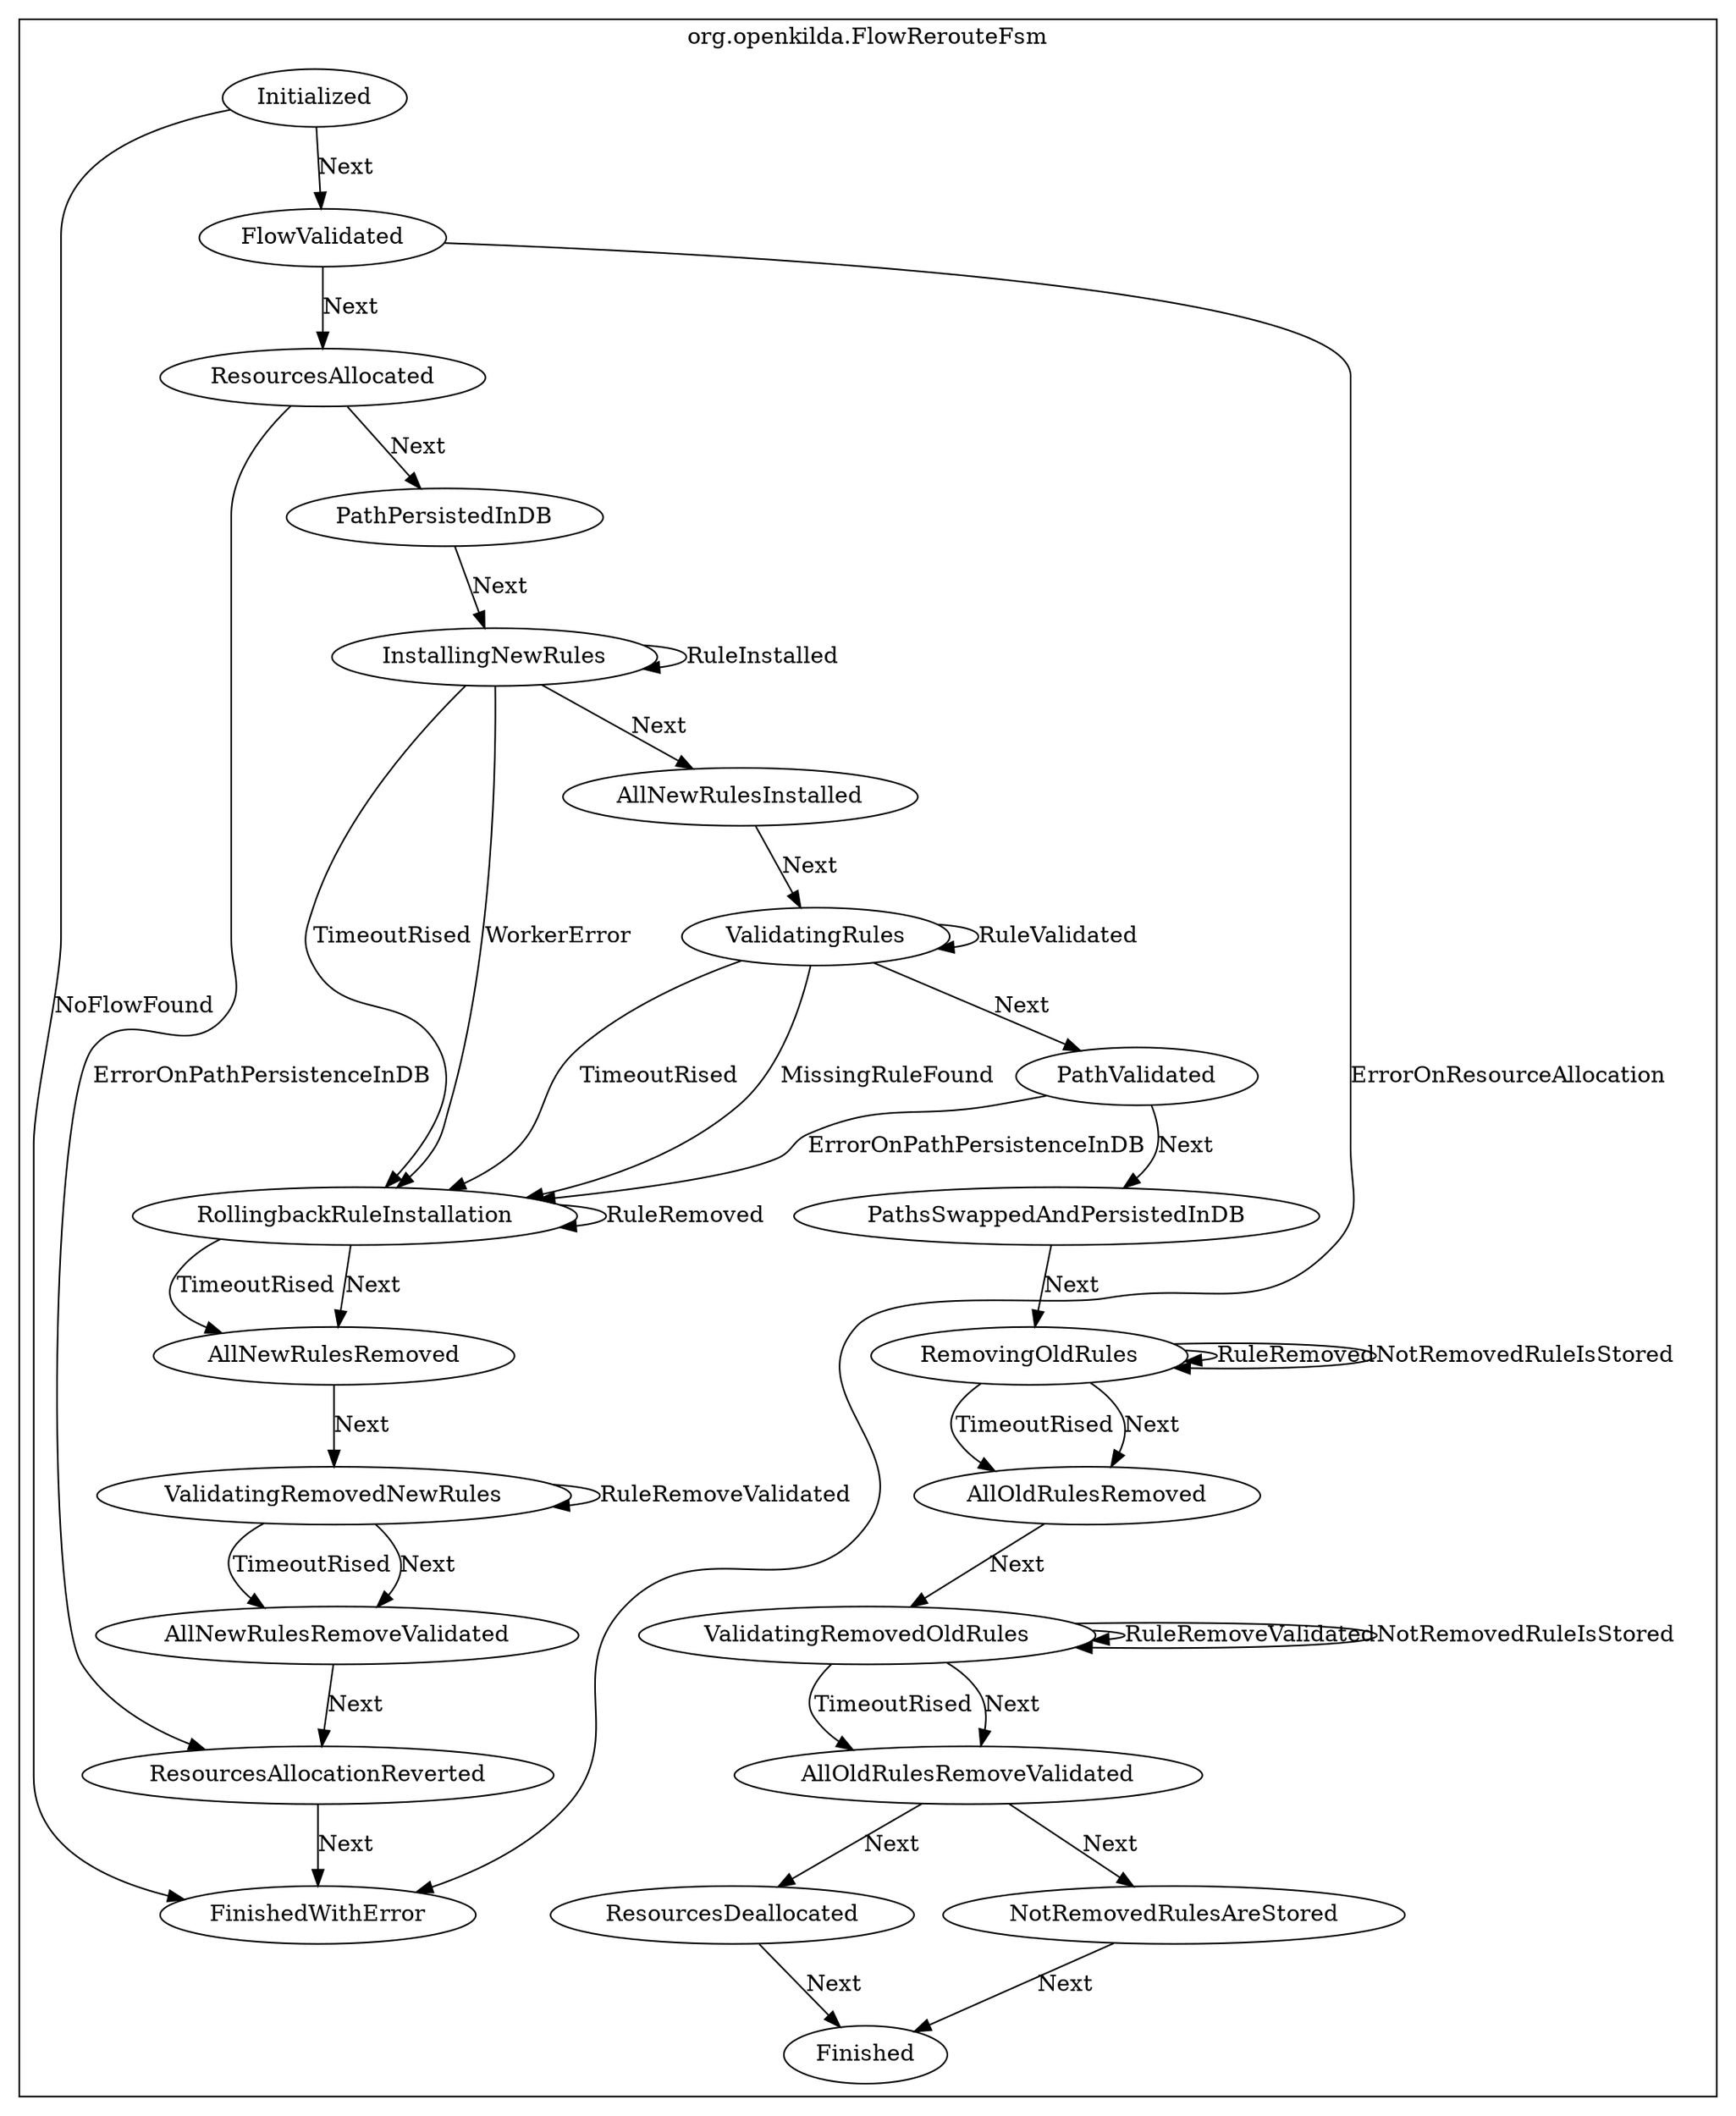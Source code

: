 digraph {
compound=true;
subgraph cluster_StateMachine {
label="org.openkilda.FlowRerouteFsm";

Initialized [label="Initialized"];
FlowValidated [label="FlowValidated"];
ResourcesAllocated [label="ResourcesAllocated"];
ResourcesAllocationReverted [label="ResourcesAllocationReverted"];
PathPersistedInDB [label="PathPersistedInDB"];
InstallingNewRules [label="InstallingNewRules"];
AllNewRulesInstalled [label="AllNewRulesInstalled"];
ValidatingRules [label="ValidatingRules"];
PathValidated [label="PathValidated"];
PathsSwappedAndPersistedInDB [label="PathsSwappedAndPersistedInDB"];
RemovingOldRules [label="RemovingOldRules"];
AllOldRulesRemoved [label="AllOldRulesRemoved"];
ValidatingRemovedOldRules [label="ValidatingRemovedOldRules"];
AllOldRulesRemoveValidated [label="AllOldRulesRemoveValidated"];
ResourcesDeallocated [label="ResourcesDeallocated"];
Finished [label="Finished"];
FinishedWithError [label="FinishedWithError"];
RollingbackRuleInstallation [label="RollingbackRuleInstallation"];
AllNewRulesRemoved [label="AllNewRulesRemoved"];
ValidatingRemovedNewRules [label="ValidatingRemovedNewRules"];
AllNewRulesRemoveValidated [label="AllNewRulesRemoveValidated"];
NotRemovedRulesAreStored [label="NotRemovedRulesAreStored"];


Initialized -> FlowValidated [ label="Next"];
Initialized -> FinishedWithError [ label="NoFlowFound"];
FlowValidated -> ResourcesAllocated [ label="Next"];
FlowValidated -> FinishedWithError [ label="ErrorOnResourceAllocation"];
ResourcesAllocated -> PathPersistedInDB [ label="Next"];
ResourcesAllocated -> ResourcesAllocationReverted [ label="ErrorOnPathPersistenceInDB"];
PathPersistedInDB -> InstallingNewRules [ label="Next"];
InstallingNewRules -> InstallingNewRules [ label="RuleInstalled"];
InstallingNewRules -> RollingbackRuleInstallation [ label="TimeoutRised"];
InstallingNewRules -> RollingbackRuleInstallation [ label="WorkerError"];
InstallingNewRules -> AllNewRulesInstalled [ label="Next"];
AllNewRulesInstalled -> ValidatingRules [ label="Next"];
ValidatingRules -> ValidatingRules [ label="RuleValidated"];
ValidatingRules -> PathValidated [ label="Next"];
ValidatingRules -> RollingbackRuleInstallation [ label="TimeoutRised"];
ValidatingRules -> RollingbackRuleInstallation [ label="MissingRuleFound"];
PathValidated -> PathsSwappedAndPersistedInDB [ label="Next"];
PathValidated -> RollingbackRuleInstallation [ label="ErrorOnPathPersistenceInDB"];
PathsSwappedAndPersistedInDB -> RemovingOldRules [ label="Next"];
RemovingOldRules -> RemovingOldRules [ label="RuleRemoved"];
RemovingOldRules -> RemovingOldRules [ label="NotRemovedRuleIsStored"];
RemovingOldRules -> AllOldRulesRemoved [ label="Next"];
RemovingOldRules -> AllOldRulesRemoved [ label="TimeoutRised"];
AllOldRulesRemoved -> ValidatingRemovedOldRules [ label="Next"];
ValidatingRemovedOldRules -> ValidatingRemovedOldRules [ label="RuleRemoveValidated"];
ValidatingRemovedOldRules -> ValidatingRemovedOldRules [ label="NotRemovedRuleIsStored"];
ValidatingRemovedOldRules -> AllOldRulesRemoveValidated [ label="Next"];
ValidatingRemovedOldRules -> AllOldRulesRemoveValidated [ label="TimeoutRised"];
AllOldRulesRemoveValidated -> ResourcesDeallocated [ label="Next"];
AllOldRulesRemoveValidated -> NotRemovedRulesAreStored [ label="Next"];
NotRemovedRulesAreStored -> Finished [ label="Next"];
ResourcesDeallocated -> Finished [ label="Next"];

RollingbackRuleInstallation -> RollingbackRuleInstallation [ label="RuleRemoved"];
RollingbackRuleInstallation -> AllNewRulesRemoved [ label="Next"];
RollingbackRuleInstallation -> AllNewRulesRemoved [ label="TimeoutRised"];
AllNewRulesRemoved -> ValidatingRemovedNewRules [ label="Next"];
ValidatingRemovedNewRules -> ValidatingRemovedNewRules [ label="RuleRemoveValidated"];
ValidatingRemovedNewRules -> AllNewRulesRemoveValidated [ label="Next"];
ValidatingRemovedNewRules -> AllNewRulesRemoveValidated [ label="TimeoutRised"];
AllNewRulesRemoveValidated -> ResourcesAllocationReverted [ label="Next"];

ResourcesAllocationReverted -> FinishedWithError [ label="Next"];
}}